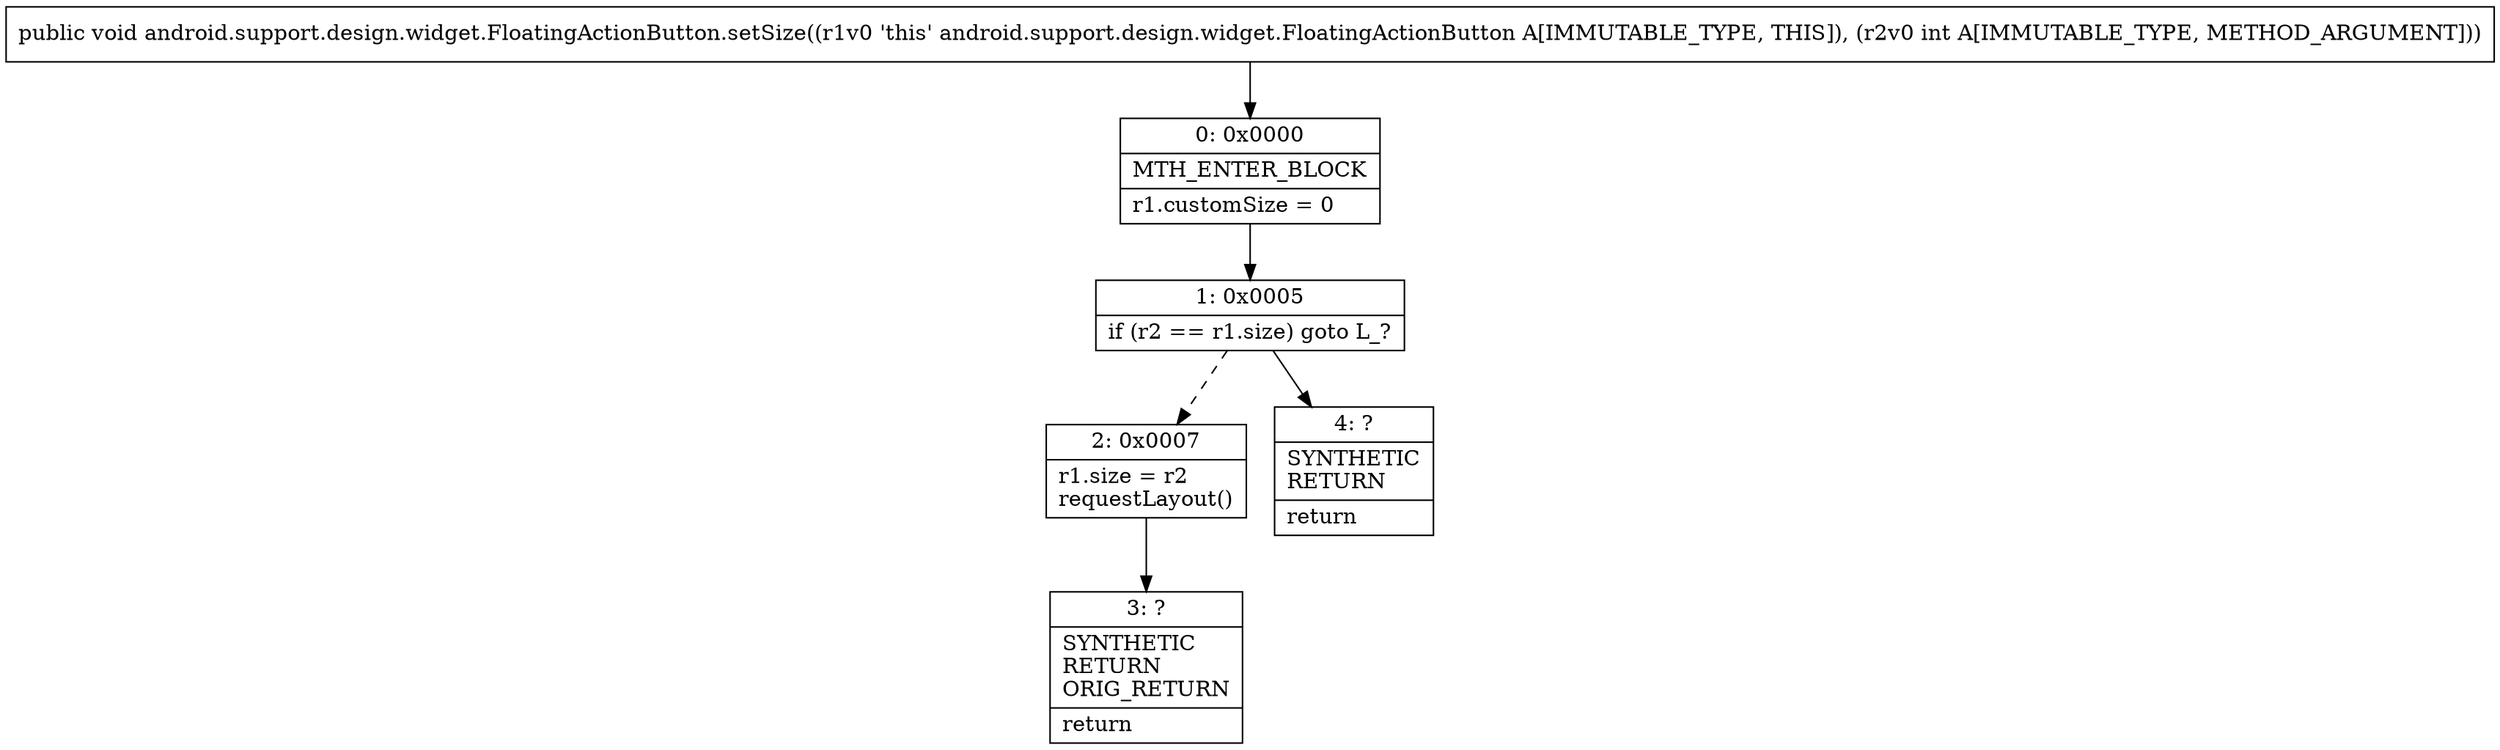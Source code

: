 digraph "CFG forandroid.support.design.widget.FloatingActionButton.setSize(I)V" {
Node_0 [shape=record,label="{0\:\ 0x0000|MTH_ENTER_BLOCK\l|r1.customSize = 0\l}"];
Node_1 [shape=record,label="{1\:\ 0x0005|if (r2 == r1.size) goto L_?\l}"];
Node_2 [shape=record,label="{2\:\ 0x0007|r1.size = r2\lrequestLayout()\l}"];
Node_3 [shape=record,label="{3\:\ ?|SYNTHETIC\lRETURN\lORIG_RETURN\l|return\l}"];
Node_4 [shape=record,label="{4\:\ ?|SYNTHETIC\lRETURN\l|return\l}"];
MethodNode[shape=record,label="{public void android.support.design.widget.FloatingActionButton.setSize((r1v0 'this' android.support.design.widget.FloatingActionButton A[IMMUTABLE_TYPE, THIS]), (r2v0 int A[IMMUTABLE_TYPE, METHOD_ARGUMENT])) }"];
MethodNode -> Node_0;
Node_0 -> Node_1;
Node_1 -> Node_2[style=dashed];
Node_1 -> Node_4;
Node_2 -> Node_3;
}

